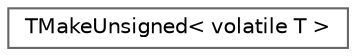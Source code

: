 digraph "Graphical Class Hierarchy"
{
 // INTERACTIVE_SVG=YES
 // LATEX_PDF_SIZE
  bgcolor="transparent";
  edge [fontname=Helvetica,fontsize=10,labelfontname=Helvetica,labelfontsize=10];
  node [fontname=Helvetica,fontsize=10,shape=box,height=0.2,width=0.4];
  rankdir="LR";
  Node0 [id="Node000000",label="TMakeUnsigned\< volatile T \>",height=0.2,width=0.4,color="grey40", fillcolor="white", style="filled",URL="$d7/dd0/structTMakeUnsigned_3_01volatile_01T_01_4.html",tooltip=" "];
}
